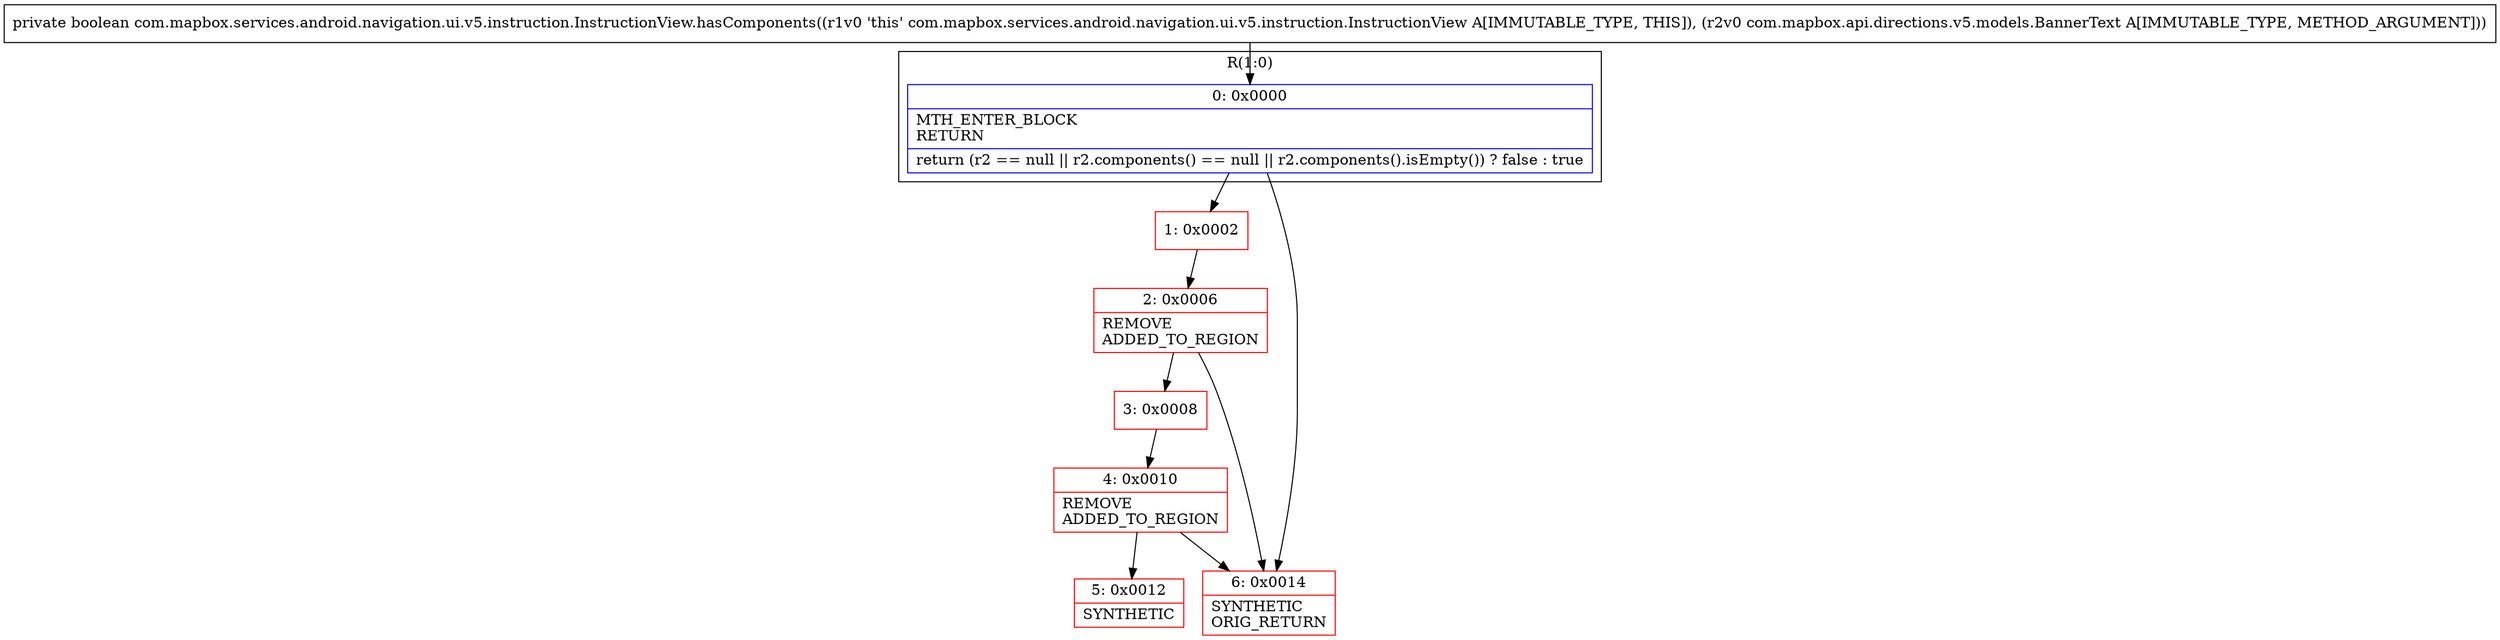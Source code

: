 digraph "CFG forcom.mapbox.services.android.navigation.ui.v5.instruction.InstructionView.hasComponents(Lcom\/mapbox\/api\/directions\/v5\/models\/BannerText;)Z" {
subgraph cluster_Region_229336300 {
label = "R(1:0)";
node [shape=record,color=blue];
Node_0 [shape=record,label="{0\:\ 0x0000|MTH_ENTER_BLOCK\lRETURN\l|return (r2 == null \|\| r2.components() == null \|\| r2.components().isEmpty()) ? false : true\l}"];
}
Node_1 [shape=record,color=red,label="{1\:\ 0x0002}"];
Node_2 [shape=record,color=red,label="{2\:\ 0x0006|REMOVE\lADDED_TO_REGION\l}"];
Node_3 [shape=record,color=red,label="{3\:\ 0x0008}"];
Node_4 [shape=record,color=red,label="{4\:\ 0x0010|REMOVE\lADDED_TO_REGION\l}"];
Node_5 [shape=record,color=red,label="{5\:\ 0x0012|SYNTHETIC\l}"];
Node_6 [shape=record,color=red,label="{6\:\ 0x0014|SYNTHETIC\lORIG_RETURN\l}"];
MethodNode[shape=record,label="{private boolean com.mapbox.services.android.navigation.ui.v5.instruction.InstructionView.hasComponents((r1v0 'this' com.mapbox.services.android.navigation.ui.v5.instruction.InstructionView A[IMMUTABLE_TYPE, THIS]), (r2v0 com.mapbox.api.directions.v5.models.BannerText A[IMMUTABLE_TYPE, METHOD_ARGUMENT])) }"];
MethodNode -> Node_0;
Node_0 -> Node_1;
Node_0 -> Node_6;
Node_1 -> Node_2;
Node_2 -> Node_3;
Node_2 -> Node_6;
Node_3 -> Node_4;
Node_4 -> Node_5;
Node_4 -> Node_6;
}

